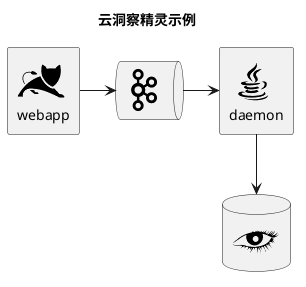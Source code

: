 @startuml
!include <cloudinsight/tomcat>
!include <cloudinsight/kafka>
!include <cloudinsight/java>
!include <cloudinsight/cassandra>

title 云洞察精灵示例

'skinparam monochrome true

rectangle "<$tomcat>\nwebapp" as webapp
queue "<$kafka>" as kafka
rectangle "<$java>\ndaemon" as daemon
database "<$cassandra>" as cassandra

webapp -> kafka
kafka -> daemon
daemon --> cassandra


newpage

!include <cloudogu/common>
!include <cloudogu/dogus/jenkins>
!include <cloudogu/dogus/cloudogu>
!include <cloudogu/dogus/scm>
!include <cloudogu/dogus/smeagol>
!include <cloudogu/dogus/nexus>
!include <cloudogu/tools/k8s>

node "Cloudogu Ecosystem" <<$cloudogu>> {
	DOGU_JENKINS(jenkins, Jenkins) #ffffff
	DOGU_SCM(scm, SCM-Manager) #ffffff
	DOGU_SMEAGOL(smeagol, Smeagol) #ffffff
	DOGU_NEXUS(nexus,Nexus) #ffffff
}

TOOL_K8S(k8s, Kubernetes) #ffffff

actor developer

developer --> smeagol : "Edit Slides"
smeagol -> scm : Push
scm -> jenkins : Trigger
jenkins -> nexus : Deploy
jenkins --> k8s : Deploy
newpage


scale 0.7
!include <logos/apple-pay>
!include <logos/dinersclub>
!include <logos/discover>
!include <logos/google-pay>
!include <logos/jcb>
!include <logos/maestro>
!include <logos/mastercard>
!include <logos/paypal>
!include <logos/unionpay>
!include <logos/visaelectron>
!include <logos/visa>
' ...

title Gil Barbara's logos example - **Payment Scheme**

actor customer
rectangle "<$apple-pay>"    as ap
rectangle "<$dinersclub>"   as dc
rectangle "<$discover>"     as d
rectangle "<$google-pay>"   as gp
rectangle "<$jcb>"          as j
rectangle "<$maestro>"      as ma
rectangle "<$mastercard>"   as m
rectangle "<$paypal>"       as p
rectangle "<$unionpay>"     as up
rectangle "<$visa>"         as v
rectangle "<$visaelectron>" as ve
rectangle "..." as etc

customer --> ap
customer ---> dc
customer --> d
customer ---> gp
customer --> j
customer ---> ma
customer --> m
customer ---> p
customer --> up
customer ---> v
customer --> ve
customer ---> etc

newpage
title:安全框架

'Adapted from https://github.com/Crashedmind/PlantUML-opensecurityarchitecture-icons/blob/master/all
scale .5
!include <osa/arrow/green/left/left>
!include <osa/arrow/yellow/right/right>
!include <osa/awareness/awareness>
!include <osa/contract/contract>
!include <osa/database/database>
!include <osa/desktop/desktop>
!include <osa/desktop/imac/imac>
!include <osa/device_music/device_music>
!include <osa/device_scanner/device_scanner>
!include <osa/device_usb/device_usb>
!include <osa/device_wireless_router/device_wireless_router>
!include <osa/disposal/disposal>
!include <osa/drive_optical/drive_optical>
!include <osa/firewall/firewall>
!include <osa/hub/hub>
!include <osa/ics/drive/drive>
!include <osa/ics/plc/plc>
!include <osa/ics/thermometer/thermometer>
!include <osa/id/card/card>
!include <osa/laptop/laptop>
!include <osa/lifecycle/lifecycle>
!include <osa/lightning/lightning>
!include <osa/media_flash/media_flash>
!include <osa/media_optical/media_optical>
!include <osa/media_tape/media_tape>
!include <osa/mobile/pda/pda>
!include <osa/padlock/padlock>
!include <osa/printer/printer>
!include <osa/site_branch/site_branch>
!include <osa/site_factory/site_factory>
!include <osa/vpn/vpn>
!include <osa/wireless/network/network>

rectangle "OSA" {
rectangle "Left:\n <$left>"
rectangle "Right:\n <$right>"
rectangle "Awareness:\n <$awareness>"
rectangle "Contract:\n <$contract>"
rectangle "Database:\n <$database>"
rectangle "Desktop:\n <$desktop>"
rectangle "Imac:\n <$imac>"
rectangle "Device_music:\n <$device_music>"
rectangle "Device_scanner:\n <$device_scanner>"
rectangle "Device_usb:\n <$device_usb>"
rectangle "Device_wireless_router:\n <$device_wireless_router>"
rectangle "Disposal:\n <$disposal>"
rectangle "Drive_optical:\n <$drive_optical>"
rectangle "Firewall:\n <$firewall>"
rectangle "Hub:\n <$hub>"
rectangle "Drive:\n <$drive>"
rectangle "Plc:\n <$plc>"
rectangle "Thermometer:\n <$thermometer>"
rectangle "Card:\n <$card>"
rectangle "Laptop:\n <$laptop>"
rectangle "Lifecycle:\n <$lifecycle>"
rectangle "Lightning:\n <$lightning>"
rectangle "Media_flash:\n <$media_flash>"
rectangle "Media_optical:\n <$media_optical>"
rectangle "Media_tape:\n <$media_tape>"
rectangle "Pda:\n <$pda>"
rectangle "Padlock:\n <$padlock>"
rectangle "Printer:\n <$printer>"
rectangle "Site_branch:\n <$site_branch>"
rectangle "Site_factory:\n <$site_factory>"
rectangle "Vpn:\n <$vpn>"
rectangle "Network:\n <$network>"
}




@enduml
